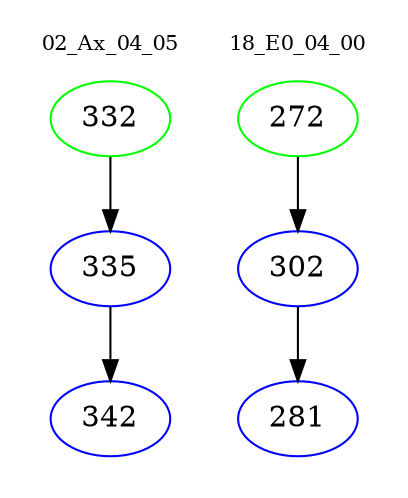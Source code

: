 digraph{
subgraph cluster_0 {
color = white
label = "02_Ax_04_05";
fontsize=10;
T0_332 [label="332", color="green"]
T0_332 -> T0_335 [color="black"]
T0_335 [label="335", color="blue"]
T0_335 -> T0_342 [color="black"]
T0_342 [label="342", color="blue"]
}
subgraph cluster_1 {
color = white
label = "18_E0_04_00";
fontsize=10;
T1_272 [label="272", color="green"]
T1_272 -> T1_302 [color="black"]
T1_302 [label="302", color="blue"]
T1_302 -> T1_281 [color="black"]
T1_281 [label="281", color="blue"]
}
}
